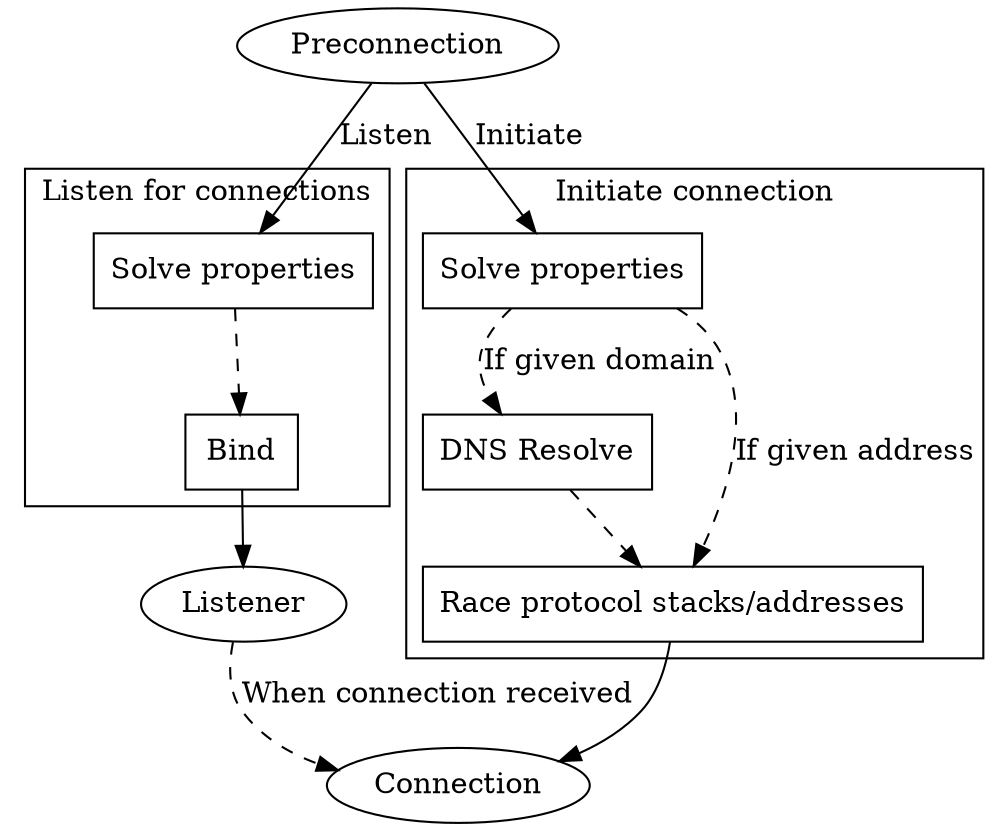 digraph {
    pre [label=Preconnection];
    con [label=Connection];
    list [label=Listener];


    subgraph cluster_list {
        label="Listen for connections";
        solve_list [label="Solve properties",shape=box];
        bind [label=Bind,shape=box];
    }

    subgraph cluster_init {
        label="Initiate connection";
        solve [label="Solve properties",shape=box];
        resolve [label="DNS Resolve",shape=box];
        race [label="Race protocol stacks/addresses",shape=box];
    }

    pre -> solve [label="Initiate"];
    solve -> resolve [label="If given domain",style=dashed];
    resolve -> race [style=dashed];
    race -> con;

    solve -> race [label="If given address",style=dashed];

    pre -> solve_list [label="Listen"];
    solve_list -> bind [style=dashed];
    bind -> list;
    list -> con [style=dashed,label="When connection received"];
}